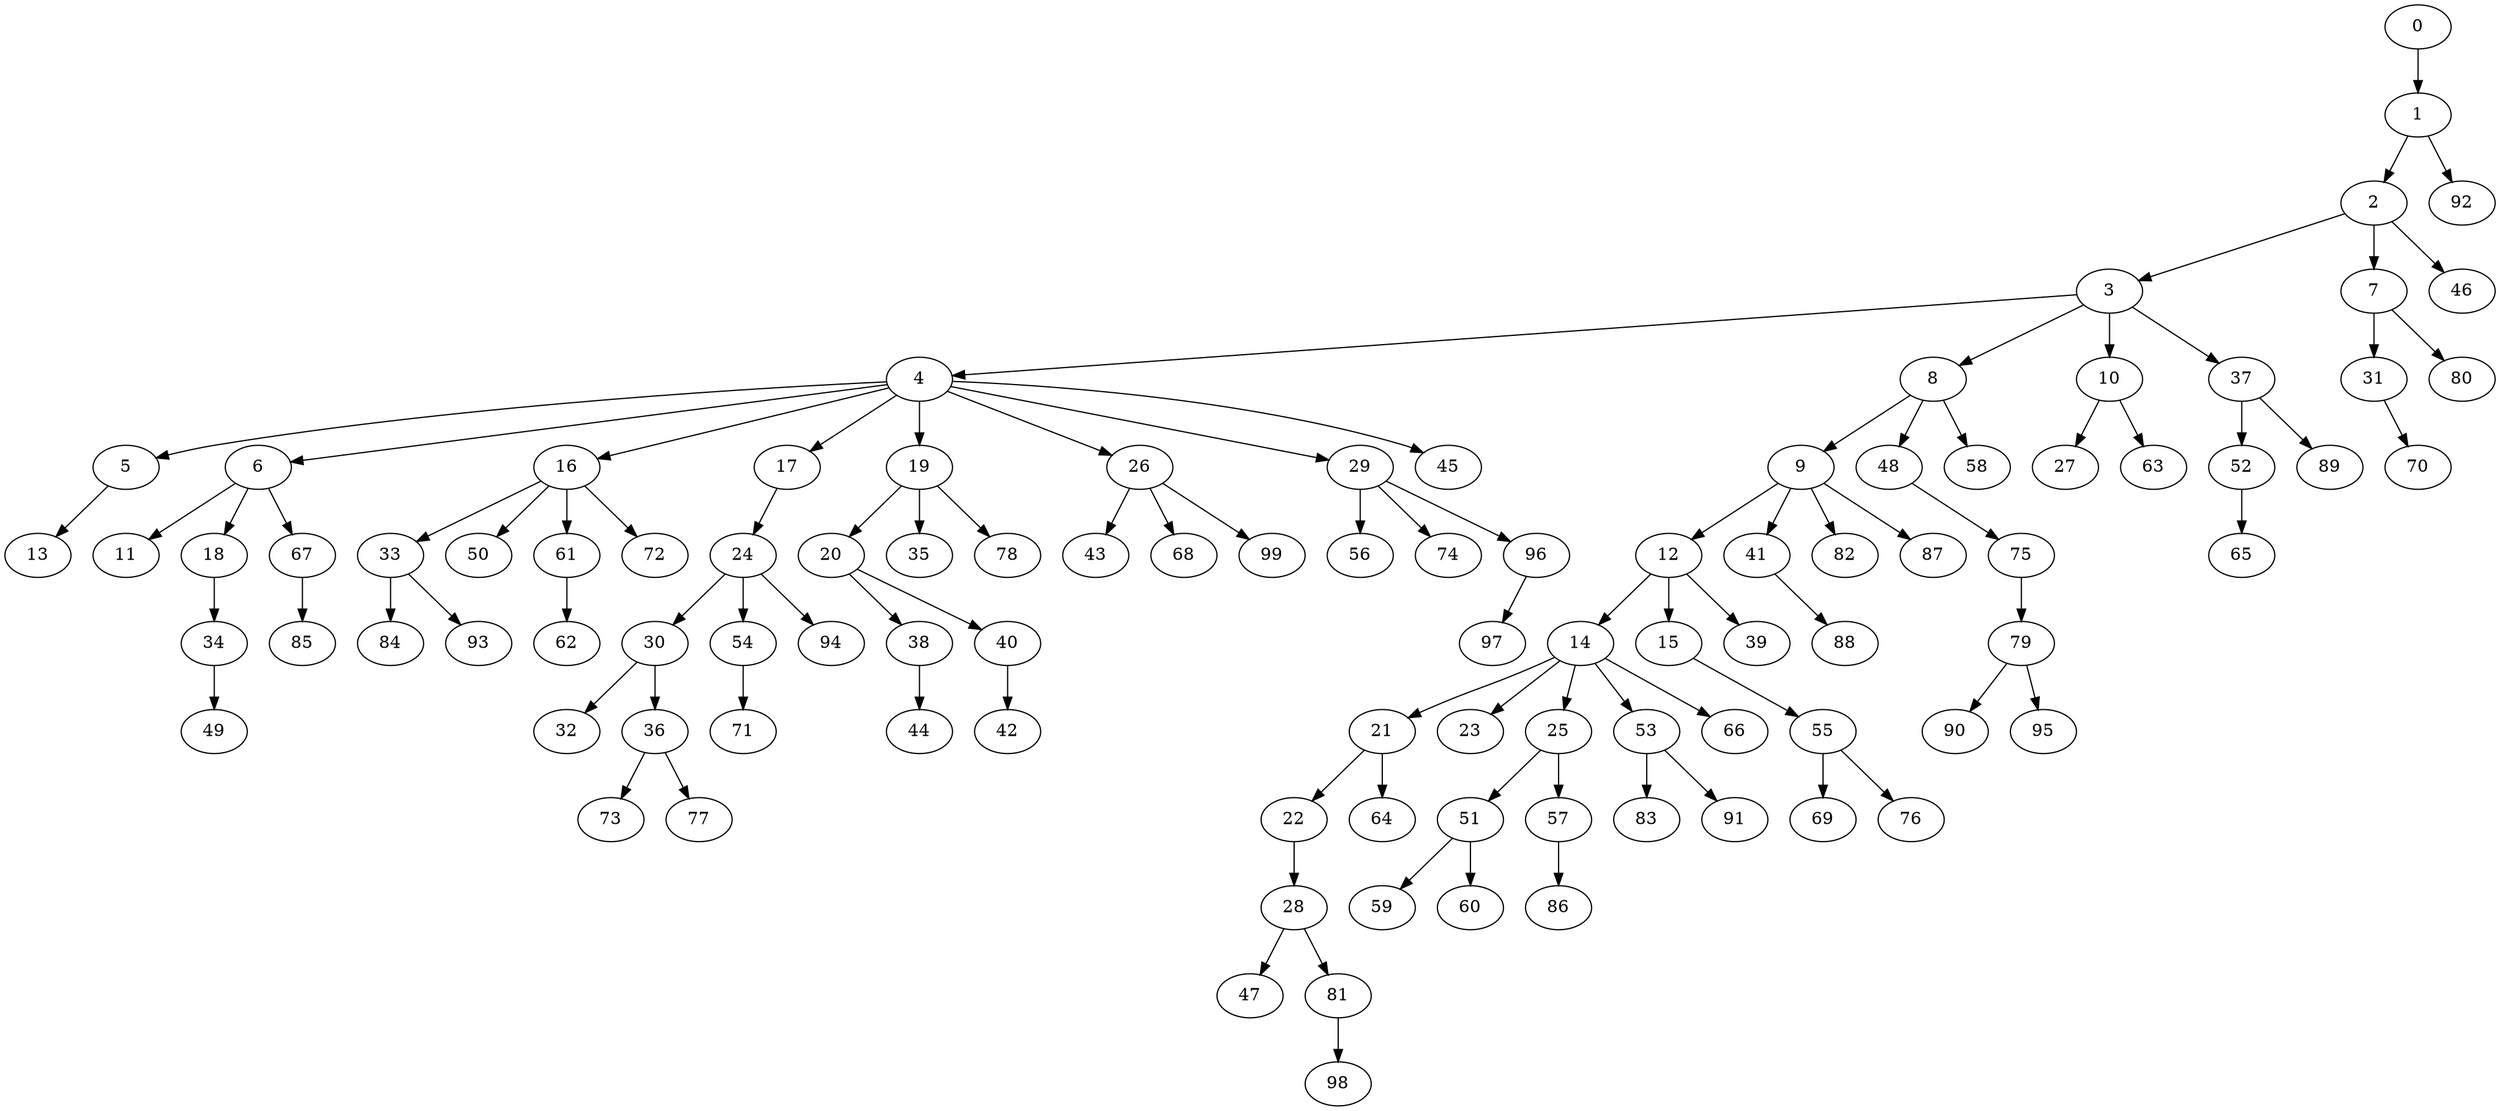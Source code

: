digraph {
	0 [label=0]
	1 [label=1]
	2 [label=2]
	3 [label=3]
	4 [label=4]
	5 [label=5]
	13 [label=13]
	6 [label=6]
	11 [label=11]
	18 [label=18]
	34 [label=34]
	49 [label=49]
	67 [label=67]
	85 [label=85]
	16 [label=16]
	33 [label=33]
	84 [label=84]
	93 [label=93]
	50 [label=50]
	61 [label=61]
	62 [label=62]
	72 [label=72]
	17 [label=17]
	24 [label=24]
	30 [label=30]
	32 [label=32]
	36 [label=36]
	73 [label=73]
	77 [label=77]
	54 [label=54]
	71 [label=71]
	94 [label=94]
	19 [label=19]
	20 [label=20]
	38 [label=38]
	44 [label=44]
	40 [label=40]
	42 [label=42]
	35 [label=35]
	78 [label=78]
	26 [label=26]
	43 [label=43]
	68 [label=68]
	99 [label=99]
	29 [label=29]
	56 [label=56]
	74 [label=74]
	96 [label=96]
	97 [label=97]
	45 [label=45]
	8 [label=8]
	9 [label=9]
	12 [label=12]
	14 [label=14]
	21 [label=21]
	22 [label=22]
	28 [label=28]
	47 [label=47]
	81 [label=81]
	98 [label=98]
	64 [label=64]
	23 [label=23]
	25 [label=25]
	51 [label=51]
	59 [label=59]
	60 [label=60]
	57 [label=57]
	86 [label=86]
	53 [label=53]
	83 [label=83]
	91 [label=91]
	66 [label=66]
	15 [label=15]
	55 [label=55]
	69 [label=69]
	76 [label=76]
	39 [label=39]
	41 [label=41]
	88 [label=88]
	82 [label=82]
	87 [label=87]
	48 [label=48]
	75 [label=75]
	79 [label=79]
	90 [label=90]
	95 [label=95]
	58 [label=58]
	10 [label=10]
	27 [label=27]
	63 [label=63]
	37 [label=37]
	52 [label=52]
	65 [label=65]
	89 [label=89]
	7 [label=7]
	31 [label=31]
	70 [label=70]
	80 [label=80]
	46 [label=46]
	92 [label=92]
	0 -> 1
	1 -> 2
	2 -> 3
	3 -> 4
	4 -> 5
	5 -> 13
	4 -> 6
	6 -> 11
	6 -> 18
	18 -> 34
	34 -> 49
	6 -> 67
	67 -> 85
	4 -> 16
	16 -> 33
	33 -> 84
	33 -> 93
	16 -> 50
	16 -> 61
	61 -> 62
	16 -> 72
	4 -> 17
	17 -> 24
	24 -> 30
	30 -> 32
	30 -> 36
	36 -> 73
	36 -> 77
	24 -> 54
	54 -> 71
	24 -> 94
	4 -> 19
	19 -> 20
	20 -> 38
	38 -> 44
	20 -> 40
	40 -> 42
	19 -> 35
	19 -> 78
	4 -> 26
	26 -> 43
	26 -> 68
	26 -> 99
	4 -> 29
	29 -> 56
	29 -> 74
	29 -> 96
	96 -> 97
	4 -> 45
	3 -> 8
	8 -> 9
	9 -> 12
	12 -> 14
	14 -> 21
	21 -> 22
	22 -> 28
	28 -> 47
	28 -> 81
	81 -> 98
	21 -> 64
	14 -> 23
	14 -> 25
	25 -> 51
	51 -> 59
	51 -> 60
	25 -> 57
	57 -> 86
	14 -> 53
	53 -> 83
	53 -> 91
	14 -> 66
	12 -> 15
	15 -> 55
	55 -> 69
	55 -> 76
	12 -> 39
	9 -> 41
	41 -> 88
	9 -> 82
	9 -> 87
	8 -> 48
	48 -> 75
	75 -> 79
	79 -> 90
	79 -> 95
	8 -> 58
	3 -> 10
	10 -> 27
	10 -> 63
	3 -> 37
	37 -> 52
	52 -> 65
	37 -> 89
	2 -> 7
	7 -> 31
	31 -> 70
	7 -> 80
	2 -> 46
	1 -> 92
}
